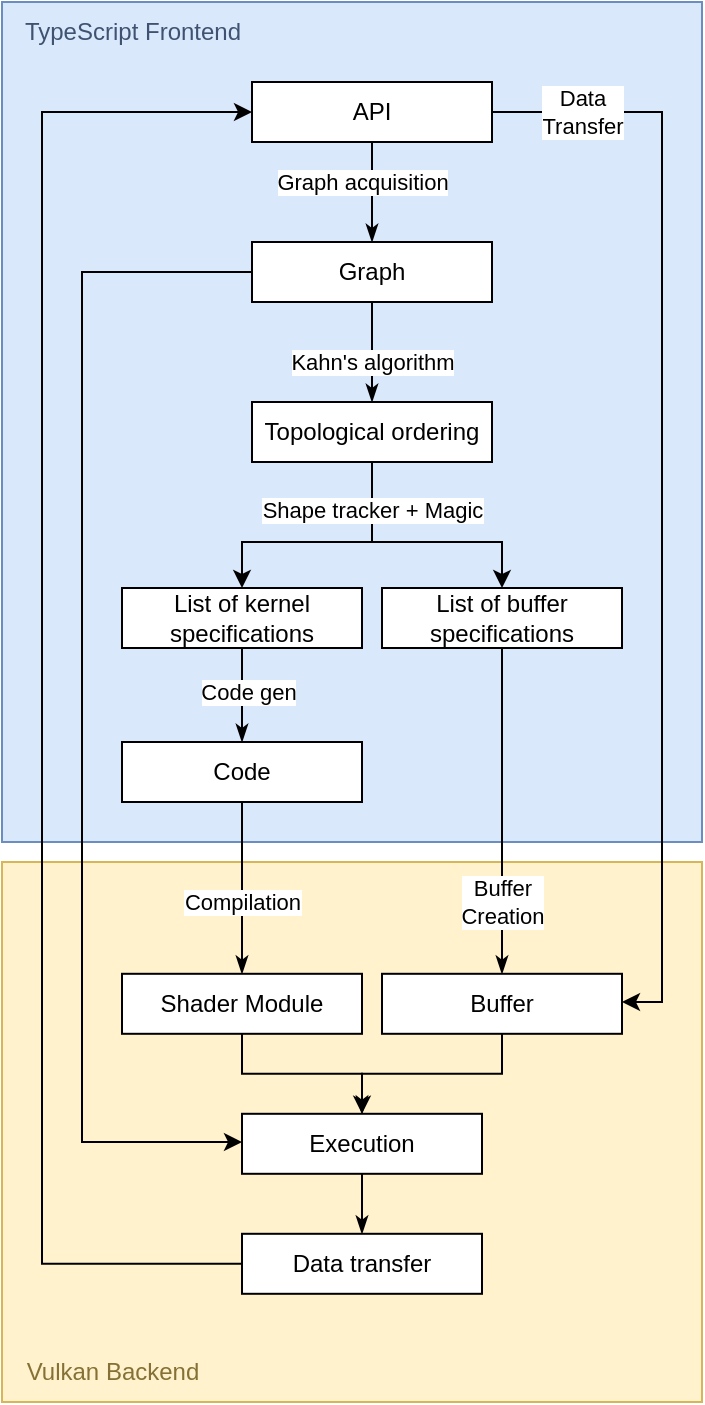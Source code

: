<mxfile version="24.2.5" type="device">
  <diagram name="Page-1" id="nQG-PnCbArAq5R_Q2ZUg">
    <mxGraphModel dx="1195" dy="803" grid="1" gridSize="10" guides="1" tooltips="1" connect="1" arrows="1" fold="1" page="1" pageScale="1" pageWidth="850" pageHeight="1100" math="0" shadow="0">
      <root>
        <mxCell id="0" />
        <mxCell id="1" parent="0" />
        <mxCell id="y-9mi-FyNoqUKG5Fj2HB-62" value="" style="whiteSpace=wrap;html=1;fillColor=#dae8fc;strokeColor=#6c8ebf;" vertex="1" parent="1">
          <mxGeometry x="140" y="120" width="350" height="420" as="geometry" />
        </mxCell>
        <mxCell id="y-9mi-FyNoqUKG5Fj2HB-59" value="" style="rounded=0;whiteSpace=wrap;html=1;fillColor=#fff2cc;strokeColor=#d6b656;" vertex="1" parent="1">
          <mxGeometry x="140" y="550" width="350" height="270" as="geometry" />
        </mxCell>
        <mxCell id="y-9mi-FyNoqUKG5Fj2HB-17" style="edgeStyle=orthogonalEdgeStyle;rounded=0;orthogonalLoop=1;jettySize=auto;html=1;endArrow=classicThin;endFill=1;" edge="1" parent="1" source="y-9mi-FyNoqUKG5Fj2HB-1" target="y-9mi-FyNoqUKG5Fj2HB-5">
          <mxGeometry relative="1" as="geometry" />
        </mxCell>
        <mxCell id="y-9mi-FyNoqUKG5Fj2HB-52" value="Graph acquisition" style="edgeLabel;html=1;align=center;verticalAlign=middle;resizable=0;points=[];" vertex="1" connectable="0" parent="y-9mi-FyNoqUKG5Fj2HB-17">
          <mxGeometry x="0.316" y="-2" relative="1" as="geometry">
            <mxPoint x="-3" y="-13" as="offset" />
          </mxGeometry>
        </mxCell>
        <mxCell id="y-9mi-FyNoqUKG5Fj2HB-43" style="edgeStyle=orthogonalEdgeStyle;rounded=0;orthogonalLoop=1;jettySize=auto;html=1;" edge="1" parent="1" source="y-9mi-FyNoqUKG5Fj2HB-1" target="y-9mi-FyNoqUKG5Fj2HB-30">
          <mxGeometry relative="1" as="geometry">
            <mxPoint x="450.0" y="543" as="targetPoint" />
            <Array as="points">
              <mxPoint x="470" y="175" />
              <mxPoint x="470" y="620" />
            </Array>
          </mxGeometry>
        </mxCell>
        <mxCell id="y-9mi-FyNoqUKG5Fj2HB-49" value="Data&lt;div&gt;Transfer&lt;/div&gt;" style="edgeLabel;html=1;align=center;verticalAlign=middle;resizable=0;points=[];" vertex="1" connectable="0" parent="y-9mi-FyNoqUKG5Fj2HB-43">
          <mxGeometry x="0.04" y="4" relative="1" as="geometry">
            <mxPoint x="-44" y="-201" as="offset" />
          </mxGeometry>
        </mxCell>
        <mxCell id="y-9mi-FyNoqUKG5Fj2HB-1" value="API" style="rounded=0;whiteSpace=wrap;html=1;" vertex="1" parent="1">
          <mxGeometry x="265" y="160" width="120" height="30" as="geometry" />
        </mxCell>
        <mxCell id="y-9mi-FyNoqUKG5Fj2HB-21" style="edgeStyle=orthogonalEdgeStyle;rounded=0;orthogonalLoop=1;jettySize=auto;html=1;endArrow=classicThin;endFill=1;" edge="1" parent="1" source="y-9mi-FyNoqUKG5Fj2HB-5" target="y-9mi-FyNoqUKG5Fj2HB-19">
          <mxGeometry relative="1" as="geometry" />
        </mxCell>
        <mxCell id="y-9mi-FyNoqUKG5Fj2HB-53" value="Kahn&#39;s algorithm" style="edgeLabel;html=1;align=center;verticalAlign=middle;resizable=0;points=[];" vertex="1" connectable="0" parent="y-9mi-FyNoqUKG5Fj2HB-21">
          <mxGeometry x="0.233" relative="1" as="geometry">
            <mxPoint y="-1" as="offset" />
          </mxGeometry>
        </mxCell>
        <mxCell id="y-9mi-FyNoqUKG5Fj2HB-45" style="edgeStyle=orthogonalEdgeStyle;rounded=0;orthogonalLoop=1;jettySize=auto;html=1;entryX=0;entryY=0.5;entryDx=0;entryDy=0;" edge="1" parent="1" source="y-9mi-FyNoqUKG5Fj2HB-5" target="y-9mi-FyNoqUKG5Fj2HB-32">
          <mxGeometry relative="1" as="geometry">
            <Array as="points">
              <mxPoint x="180" y="255" />
              <mxPoint x="180" y="690" />
              <mxPoint x="260" y="690" />
            </Array>
          </mxGeometry>
        </mxCell>
        <mxCell id="y-9mi-FyNoqUKG5Fj2HB-5" value="&lt;span style=&quot;font-weight: normal;&quot;&gt;Graph&lt;/span&gt;" style="rounded=0;whiteSpace=wrap;html=1;fontStyle=1" vertex="1" parent="1">
          <mxGeometry x="265" y="240" width="120" height="30" as="geometry" />
        </mxCell>
        <mxCell id="y-9mi-FyNoqUKG5Fj2HB-27" style="edgeStyle=orthogonalEdgeStyle;rounded=0;orthogonalLoop=1;jettySize=auto;html=1;endArrow=classicThin;endFill=1;" edge="1" parent="1" source="y-9mi-FyNoqUKG5Fj2HB-9" target="y-9mi-FyNoqUKG5Fj2HB-26">
          <mxGeometry relative="1" as="geometry" />
        </mxCell>
        <mxCell id="y-9mi-FyNoqUKG5Fj2HB-51" value="Code gen" style="edgeLabel;html=1;align=center;verticalAlign=middle;resizable=0;points=[];" vertex="1" connectable="0" parent="y-9mi-FyNoqUKG5Fj2HB-27">
          <mxGeometry x="-0.095" y="3" relative="1" as="geometry">
            <mxPoint as="offset" />
          </mxGeometry>
        </mxCell>
        <mxCell id="y-9mi-FyNoqUKG5Fj2HB-9" value="&lt;span style=&quot;font-weight: normal;&quot;&gt;List of kernel&lt;/span&gt;&lt;div&gt;&lt;span style=&quot;font-weight: normal;&quot;&gt;specifications&lt;/span&gt;&lt;/div&gt;" style="rounded=0;whiteSpace=wrap;html=1;fontStyle=1" vertex="1" parent="1">
          <mxGeometry x="200" y="413" width="120" height="30" as="geometry" />
        </mxCell>
        <mxCell id="y-9mi-FyNoqUKG5Fj2HB-31" style="edgeStyle=orthogonalEdgeStyle;rounded=0;orthogonalLoop=1;jettySize=auto;html=1;endArrow=classicThin;endFill=1;" edge="1" parent="1" source="y-9mi-FyNoqUKG5Fj2HB-11" target="y-9mi-FyNoqUKG5Fj2HB-30">
          <mxGeometry relative="1" as="geometry" />
        </mxCell>
        <mxCell id="y-9mi-FyNoqUKG5Fj2HB-48" value="Buffer&lt;div&gt;Creation&lt;/div&gt;" style="edgeLabel;html=1;align=center;verticalAlign=middle;resizable=0;points=[];" vertex="1" connectable="0" parent="y-9mi-FyNoqUKG5Fj2HB-31">
          <mxGeometry x="-0.11" y="7" relative="1" as="geometry">
            <mxPoint x="-7" y="54" as="offset" />
          </mxGeometry>
        </mxCell>
        <mxCell id="y-9mi-FyNoqUKG5Fj2HB-11" value="&lt;span style=&quot;font-weight: normal;&quot;&gt;List of buffer&lt;/span&gt;&lt;div&gt;&lt;span style=&quot;font-weight: normal;&quot;&gt;specifications&lt;/span&gt;&lt;/div&gt;" style="rounded=0;whiteSpace=wrap;html=1;fontStyle=1" vertex="1" parent="1">
          <mxGeometry x="330" y="413" width="120" height="30" as="geometry" />
        </mxCell>
        <mxCell id="y-9mi-FyNoqUKG5Fj2HB-55" style="edgeStyle=orthogonalEdgeStyle;rounded=0;orthogonalLoop=1;jettySize=auto;html=1;" edge="1" parent="1" source="y-9mi-FyNoqUKG5Fj2HB-19" target="y-9mi-FyNoqUKG5Fj2HB-9">
          <mxGeometry relative="1" as="geometry">
            <Array as="points">
              <mxPoint x="325" y="390" />
              <mxPoint x="260" y="390" />
            </Array>
          </mxGeometry>
        </mxCell>
        <mxCell id="y-9mi-FyNoqUKG5Fj2HB-57" style="edgeStyle=orthogonalEdgeStyle;rounded=0;orthogonalLoop=1;jettySize=auto;html=1;" edge="1" parent="1" source="y-9mi-FyNoqUKG5Fj2HB-19" target="y-9mi-FyNoqUKG5Fj2HB-11">
          <mxGeometry relative="1" as="geometry">
            <Array as="points">
              <mxPoint x="325" y="390" />
              <mxPoint x="390" y="390" />
            </Array>
          </mxGeometry>
        </mxCell>
        <mxCell id="y-9mi-FyNoqUKG5Fj2HB-58" value="Shape tracker + Magic" style="edgeLabel;html=1;align=center;verticalAlign=middle;resizable=0;points=[];" vertex="1" connectable="0" parent="y-9mi-FyNoqUKG5Fj2HB-57">
          <mxGeometry x="-0.626" relative="1" as="geometry">
            <mxPoint as="offset" />
          </mxGeometry>
        </mxCell>
        <mxCell id="y-9mi-FyNoqUKG5Fj2HB-19" value="&lt;span style=&quot;font-weight: normal;&quot;&gt;Topological ordering&lt;/span&gt;" style="rounded=0;whiteSpace=wrap;html=1;fontStyle=1" vertex="1" parent="1">
          <mxGeometry x="265" y="320" width="120" height="30" as="geometry" />
        </mxCell>
        <mxCell id="y-9mi-FyNoqUKG5Fj2HB-29" style="edgeStyle=orthogonalEdgeStyle;rounded=0;orthogonalLoop=1;jettySize=auto;html=1;endArrow=classicThin;endFill=1;" edge="1" parent="1" source="y-9mi-FyNoqUKG5Fj2HB-26" target="y-9mi-FyNoqUKG5Fj2HB-28">
          <mxGeometry relative="1" as="geometry" />
        </mxCell>
        <mxCell id="y-9mi-FyNoqUKG5Fj2HB-50" value="Compilation" style="edgeLabel;html=1;align=center;verticalAlign=middle;resizable=0;points=[];" vertex="1" connectable="0" parent="y-9mi-FyNoqUKG5Fj2HB-29">
          <mxGeometry x="-0.556" y="-1" relative="1" as="geometry">
            <mxPoint x="1" y="31" as="offset" />
          </mxGeometry>
        </mxCell>
        <mxCell id="y-9mi-FyNoqUKG5Fj2HB-26" value="&lt;span style=&quot;font-weight: 400;&quot;&gt;Code&lt;/span&gt;" style="rounded=0;whiteSpace=wrap;html=1;fontStyle=1" vertex="1" parent="1">
          <mxGeometry x="200" y="490" width="120" height="30" as="geometry" />
        </mxCell>
        <mxCell id="y-9mi-FyNoqUKG5Fj2HB-35" style="edgeStyle=orthogonalEdgeStyle;rounded=0;orthogonalLoop=1;jettySize=auto;html=1;endArrow=classicThin;endFill=1;" edge="1" parent="1" source="y-9mi-FyNoqUKG5Fj2HB-28" target="y-9mi-FyNoqUKG5Fj2HB-32">
          <mxGeometry relative="1" as="geometry" />
        </mxCell>
        <mxCell id="y-9mi-FyNoqUKG5Fj2HB-28" value="&lt;span style=&quot;font-weight: 400;&quot;&gt;Shader Module&lt;/span&gt;" style="rounded=0;whiteSpace=wrap;html=1;fontStyle=1" vertex="1" parent="1">
          <mxGeometry x="200" y="605.9" width="120" height="30" as="geometry" />
        </mxCell>
        <mxCell id="y-9mi-FyNoqUKG5Fj2HB-47" style="edgeStyle=orthogonalEdgeStyle;rounded=0;orthogonalLoop=1;jettySize=auto;html=1;" edge="1" parent="1" source="y-9mi-FyNoqUKG5Fj2HB-30" target="y-9mi-FyNoqUKG5Fj2HB-32">
          <mxGeometry relative="1" as="geometry" />
        </mxCell>
        <mxCell id="y-9mi-FyNoqUKG5Fj2HB-30" value="&lt;span style=&quot;font-weight: 400;&quot;&gt;Buffer&lt;/span&gt;" style="rounded=0;whiteSpace=wrap;html=1;fontStyle=1" vertex="1" parent="1">
          <mxGeometry x="330" y="605.9" width="120" height="30" as="geometry" />
        </mxCell>
        <mxCell id="y-9mi-FyNoqUKG5Fj2HB-39" style="edgeStyle=orthogonalEdgeStyle;rounded=0;orthogonalLoop=1;jettySize=auto;html=1;endArrow=classicThin;endFill=1;" edge="1" parent="1" source="y-9mi-FyNoqUKG5Fj2HB-32" target="y-9mi-FyNoqUKG5Fj2HB-38">
          <mxGeometry relative="1" as="geometry" />
        </mxCell>
        <mxCell id="y-9mi-FyNoqUKG5Fj2HB-32" value="&lt;span style=&quot;font-weight: 400;&quot;&gt;Execution&lt;/span&gt;" style="rounded=0;whiteSpace=wrap;html=1;fontStyle=1" vertex="1" parent="1">
          <mxGeometry x="260" y="675.9" width="120" height="30" as="geometry" />
        </mxCell>
        <mxCell id="y-9mi-FyNoqUKG5Fj2HB-44" style="edgeStyle=orthogonalEdgeStyle;rounded=0;orthogonalLoop=1;jettySize=auto;html=1;entryX=0;entryY=0.5;entryDx=0;entryDy=0;" edge="1" parent="1" source="y-9mi-FyNoqUKG5Fj2HB-38" target="y-9mi-FyNoqUKG5Fj2HB-1">
          <mxGeometry relative="1" as="geometry">
            <Array as="points">
              <mxPoint x="160" y="751" />
              <mxPoint x="160" y="175" />
            </Array>
          </mxGeometry>
        </mxCell>
        <mxCell id="y-9mi-FyNoqUKG5Fj2HB-38" value="&lt;span style=&quot;font-weight: 400;&quot;&gt;Data transfer&lt;/span&gt;" style="rounded=0;whiteSpace=wrap;html=1;fontStyle=1" vertex="1" parent="1">
          <mxGeometry x="260" y="735.9" width="120" height="30" as="geometry" />
        </mxCell>
        <mxCell id="y-9mi-FyNoqUKG5Fj2HB-61" value="&lt;font color=&quot;#857135&quot;&gt;Vulkan Backend&lt;/font&gt;" style="text;html=1;align=center;verticalAlign=middle;resizable=0;points=[];autosize=1;strokeColor=none;fillColor=none;" vertex="1" parent="1">
          <mxGeometry x="140" y="790" width="110" height="30" as="geometry" />
        </mxCell>
        <mxCell id="y-9mi-FyNoqUKG5Fj2HB-64" value="&lt;font color=&quot;#3f5370&quot;&gt;TypeScript Frontend&lt;/font&gt;" style="text;html=1;align=center;verticalAlign=middle;resizable=0;points=[];autosize=1;strokeColor=none;fillColor=none;" vertex="1" parent="1">
          <mxGeometry x="140" y="120" width="130" height="30" as="geometry" />
        </mxCell>
      </root>
    </mxGraphModel>
  </diagram>
</mxfile>
